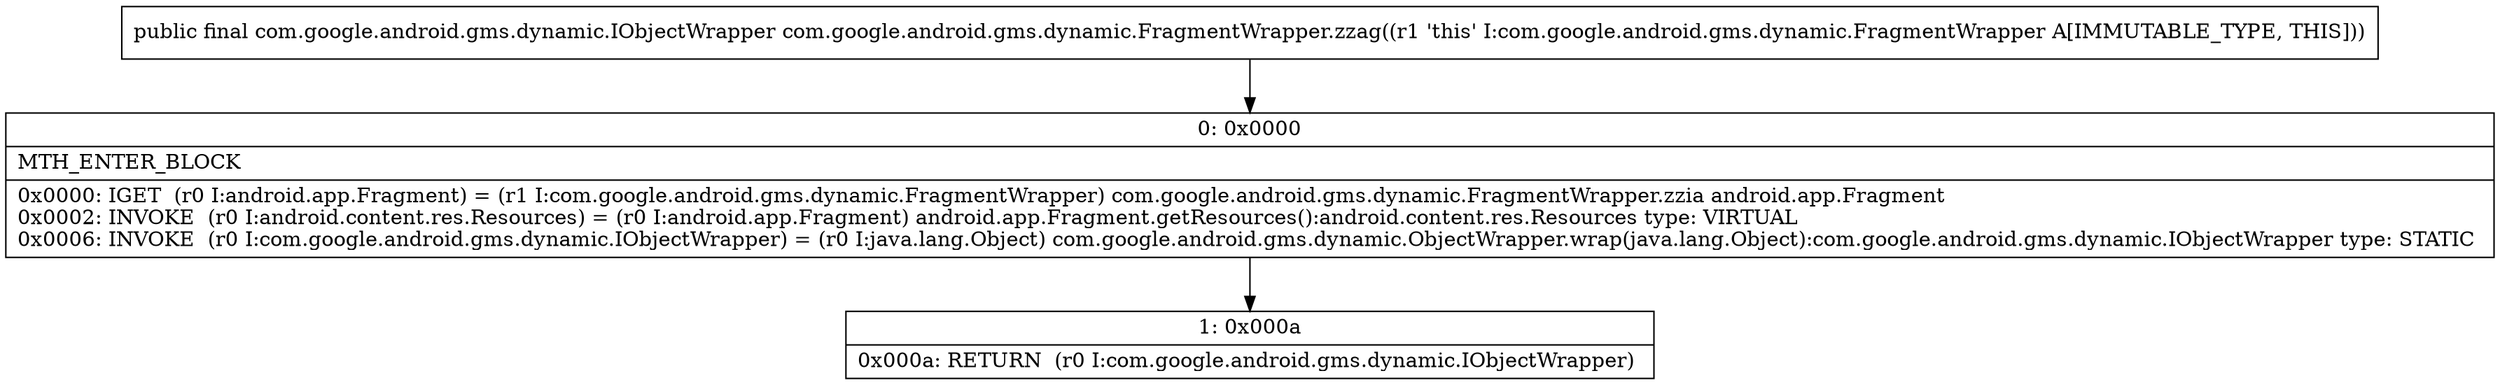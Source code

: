 digraph "CFG forcom.google.android.gms.dynamic.FragmentWrapper.zzag()Lcom\/google\/android\/gms\/dynamic\/IObjectWrapper;" {
Node_0 [shape=record,label="{0\:\ 0x0000|MTH_ENTER_BLOCK\l|0x0000: IGET  (r0 I:android.app.Fragment) = (r1 I:com.google.android.gms.dynamic.FragmentWrapper) com.google.android.gms.dynamic.FragmentWrapper.zzia android.app.Fragment \l0x0002: INVOKE  (r0 I:android.content.res.Resources) = (r0 I:android.app.Fragment) android.app.Fragment.getResources():android.content.res.Resources type: VIRTUAL \l0x0006: INVOKE  (r0 I:com.google.android.gms.dynamic.IObjectWrapper) = (r0 I:java.lang.Object) com.google.android.gms.dynamic.ObjectWrapper.wrap(java.lang.Object):com.google.android.gms.dynamic.IObjectWrapper type: STATIC \l}"];
Node_1 [shape=record,label="{1\:\ 0x000a|0x000a: RETURN  (r0 I:com.google.android.gms.dynamic.IObjectWrapper) \l}"];
MethodNode[shape=record,label="{public final com.google.android.gms.dynamic.IObjectWrapper com.google.android.gms.dynamic.FragmentWrapper.zzag((r1 'this' I:com.google.android.gms.dynamic.FragmentWrapper A[IMMUTABLE_TYPE, THIS])) }"];
MethodNode -> Node_0;
Node_0 -> Node_1;
}


